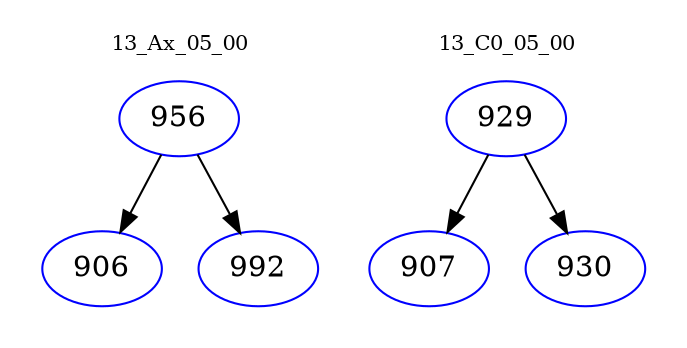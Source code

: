digraph{
subgraph cluster_0 {
color = white
label = "13_Ax_05_00";
fontsize=10;
T0_956 [label="956", color="blue"]
T0_956 -> T0_906 [color="black"]
T0_906 [label="906", color="blue"]
T0_956 -> T0_992 [color="black"]
T0_992 [label="992", color="blue"]
}
subgraph cluster_1 {
color = white
label = "13_C0_05_00";
fontsize=10;
T1_929 [label="929", color="blue"]
T1_929 -> T1_907 [color="black"]
T1_907 [label="907", color="blue"]
T1_929 -> T1_930 [color="black"]
T1_930 [label="930", color="blue"]
}
}
